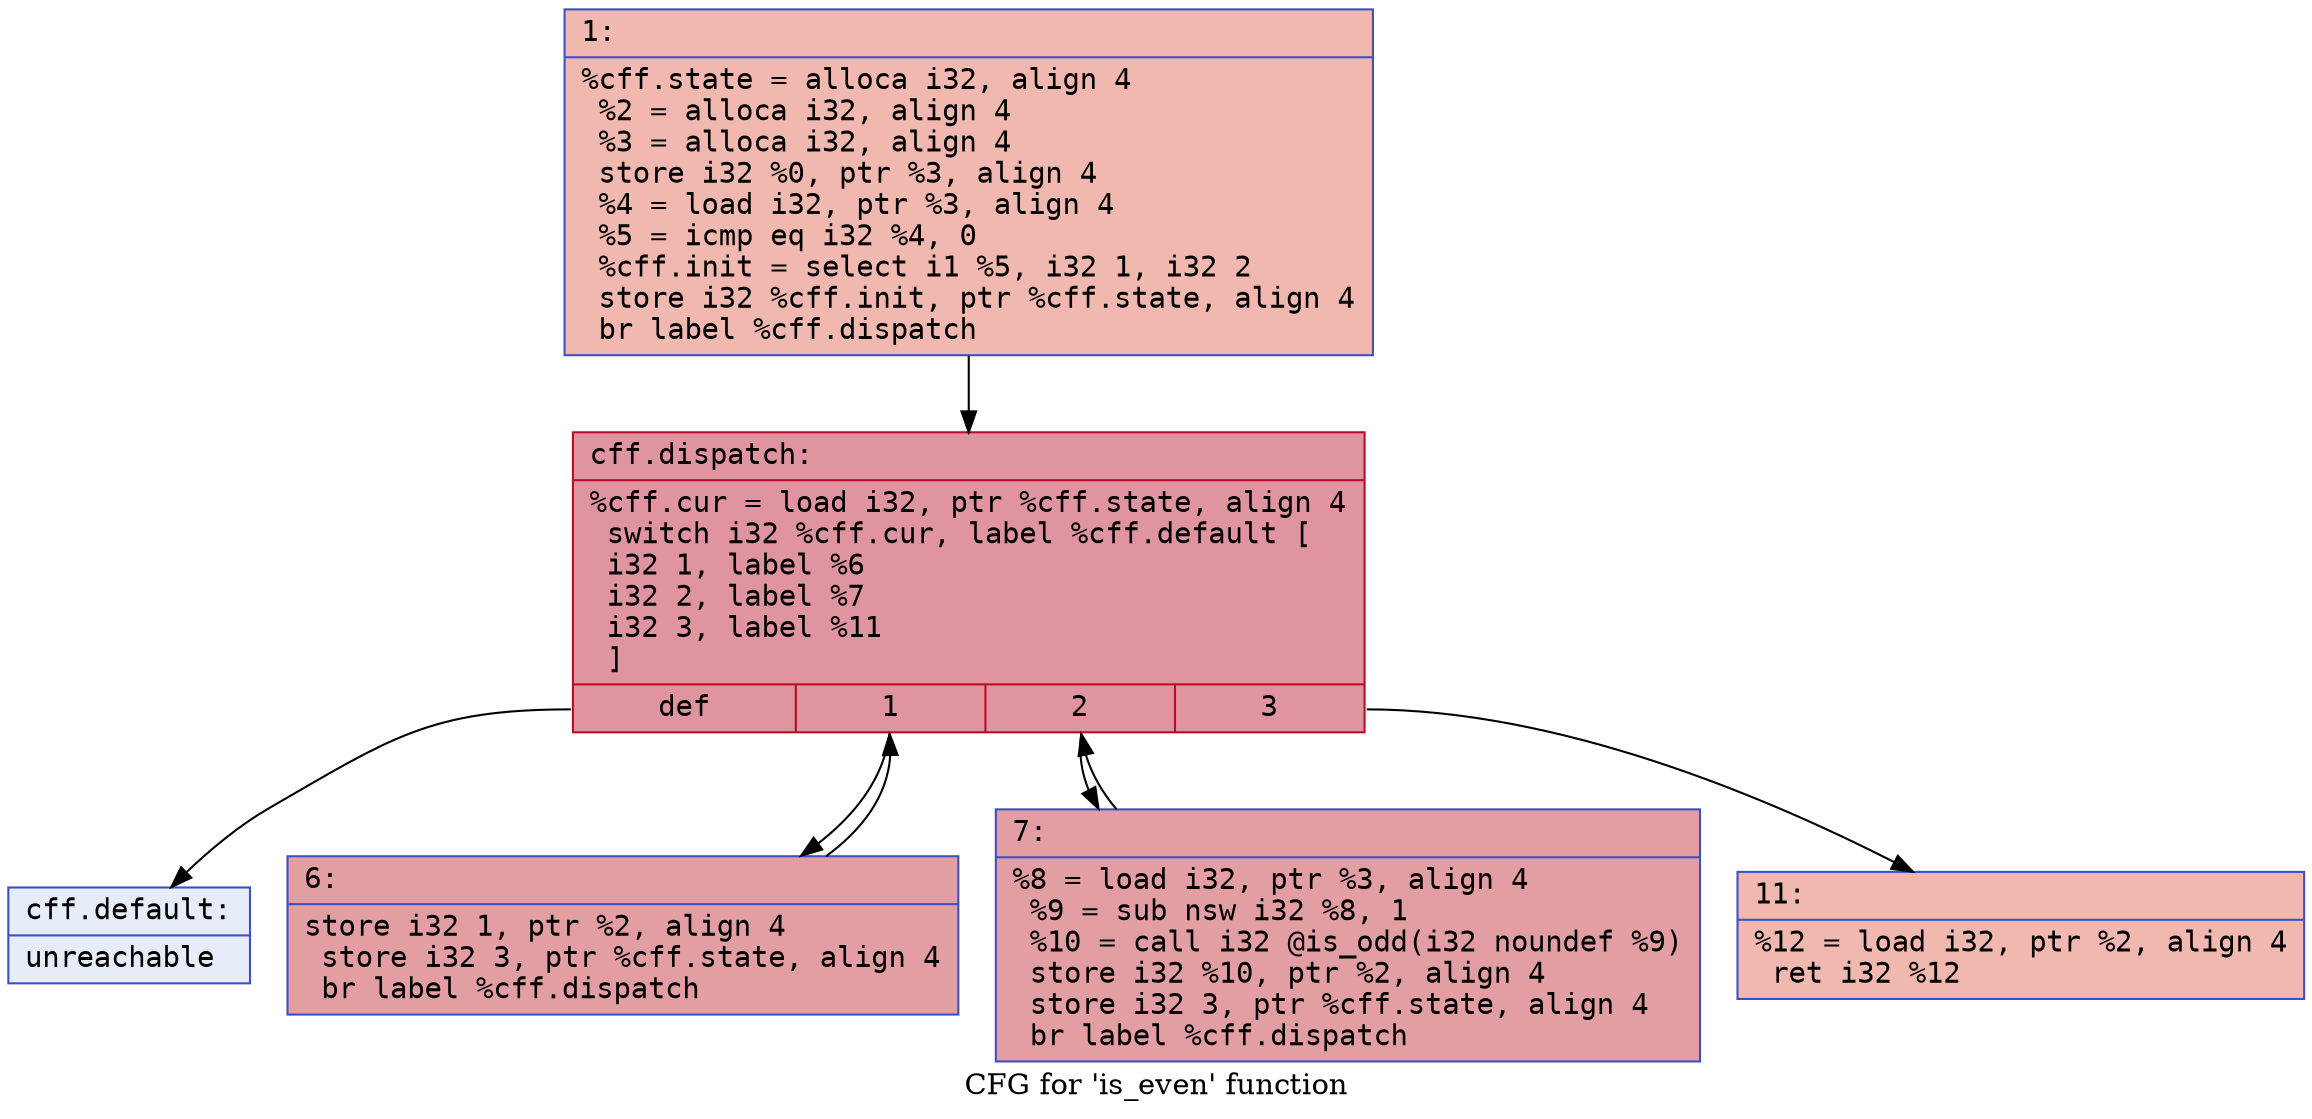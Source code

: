 digraph "CFG for 'is_even' function" {
	label="CFG for 'is_even' function";

	Node0x5dd8714487a0 [shape=record,color="#3d50c3ff", style=filled, fillcolor="#dc5d4a70" fontname="Courier",label="{1:\l|  %cff.state = alloca i32, align 4\l  %2 = alloca i32, align 4\l  %3 = alloca i32, align 4\l  store i32 %0, ptr %3, align 4\l  %4 = load i32, ptr %3, align 4\l  %5 = icmp eq i32 %4, 0\l  %cff.init = select i1 %5, i32 1, i32 2\l  store i32 %cff.init, ptr %cff.state, align 4\l  br label %cff.dispatch\l}"];
	Node0x5dd8714487a0 -> Node0x5dd87145a780;
	Node0x5dd871448ab0 [shape=record,color="#3d50c3ff", style=filled, fillcolor="#be242e70" fontname="Courier",label="{6:\l|  store i32 1, ptr %2, align 4\l  store i32 3, ptr %cff.state, align 4\l  br label %cff.dispatch\l}"];
	Node0x5dd871448ab0 -> Node0x5dd87145a780;
	Node0x5dd871448b10 [shape=record,color="#3d50c3ff", style=filled, fillcolor="#be242e70" fontname="Courier",label="{7:\l|  %8 = load i32, ptr %3, align 4\l  %9 = sub nsw i32 %8, 1\l  %10 = call i32 @is_odd(i32 noundef %9)\l  store i32 %10, ptr %2, align 4\l  store i32 3, ptr %cff.state, align 4\l  br label %cff.dispatch\l}"];
	Node0x5dd871448b10 -> Node0x5dd87145a780;
	Node0x5dd871448cc0 [shape=record,color="#3d50c3ff", style=filled, fillcolor="#dc5d4a70" fontname="Courier",label="{11:\l|  %12 = load i32, ptr %2, align 4\l  ret i32 %12\l}"];
	Node0x5dd87145a780 [shape=record,color="#b70d28ff", style=filled, fillcolor="#b70d2870" fontname="Courier",label="{cff.dispatch:\l|  %cff.cur = load i32, ptr %cff.state, align 4\l  switch i32 %cff.cur, label %cff.default [\l    i32 1, label %6\l    i32 2, label %7\l    i32 3, label %11\l  ]\l|{<s0>def|<s1>1|<s2>2|<s3>3}}"];
	Node0x5dd87145a780:s0 -> Node0x5dd87145a810;
	Node0x5dd87145a780:s1 -> Node0x5dd871448ab0;
	Node0x5dd87145a780:s2 -> Node0x5dd871448b10;
	Node0x5dd87145a780:s3 -> Node0x5dd871448cc0;
	Node0x5dd87145a810 [shape=record,color="#3d50c3ff", style=filled, fillcolor="#c7d7f070" fontname="Courier",label="{cff.default:\l|  unreachable\l}"];
}
